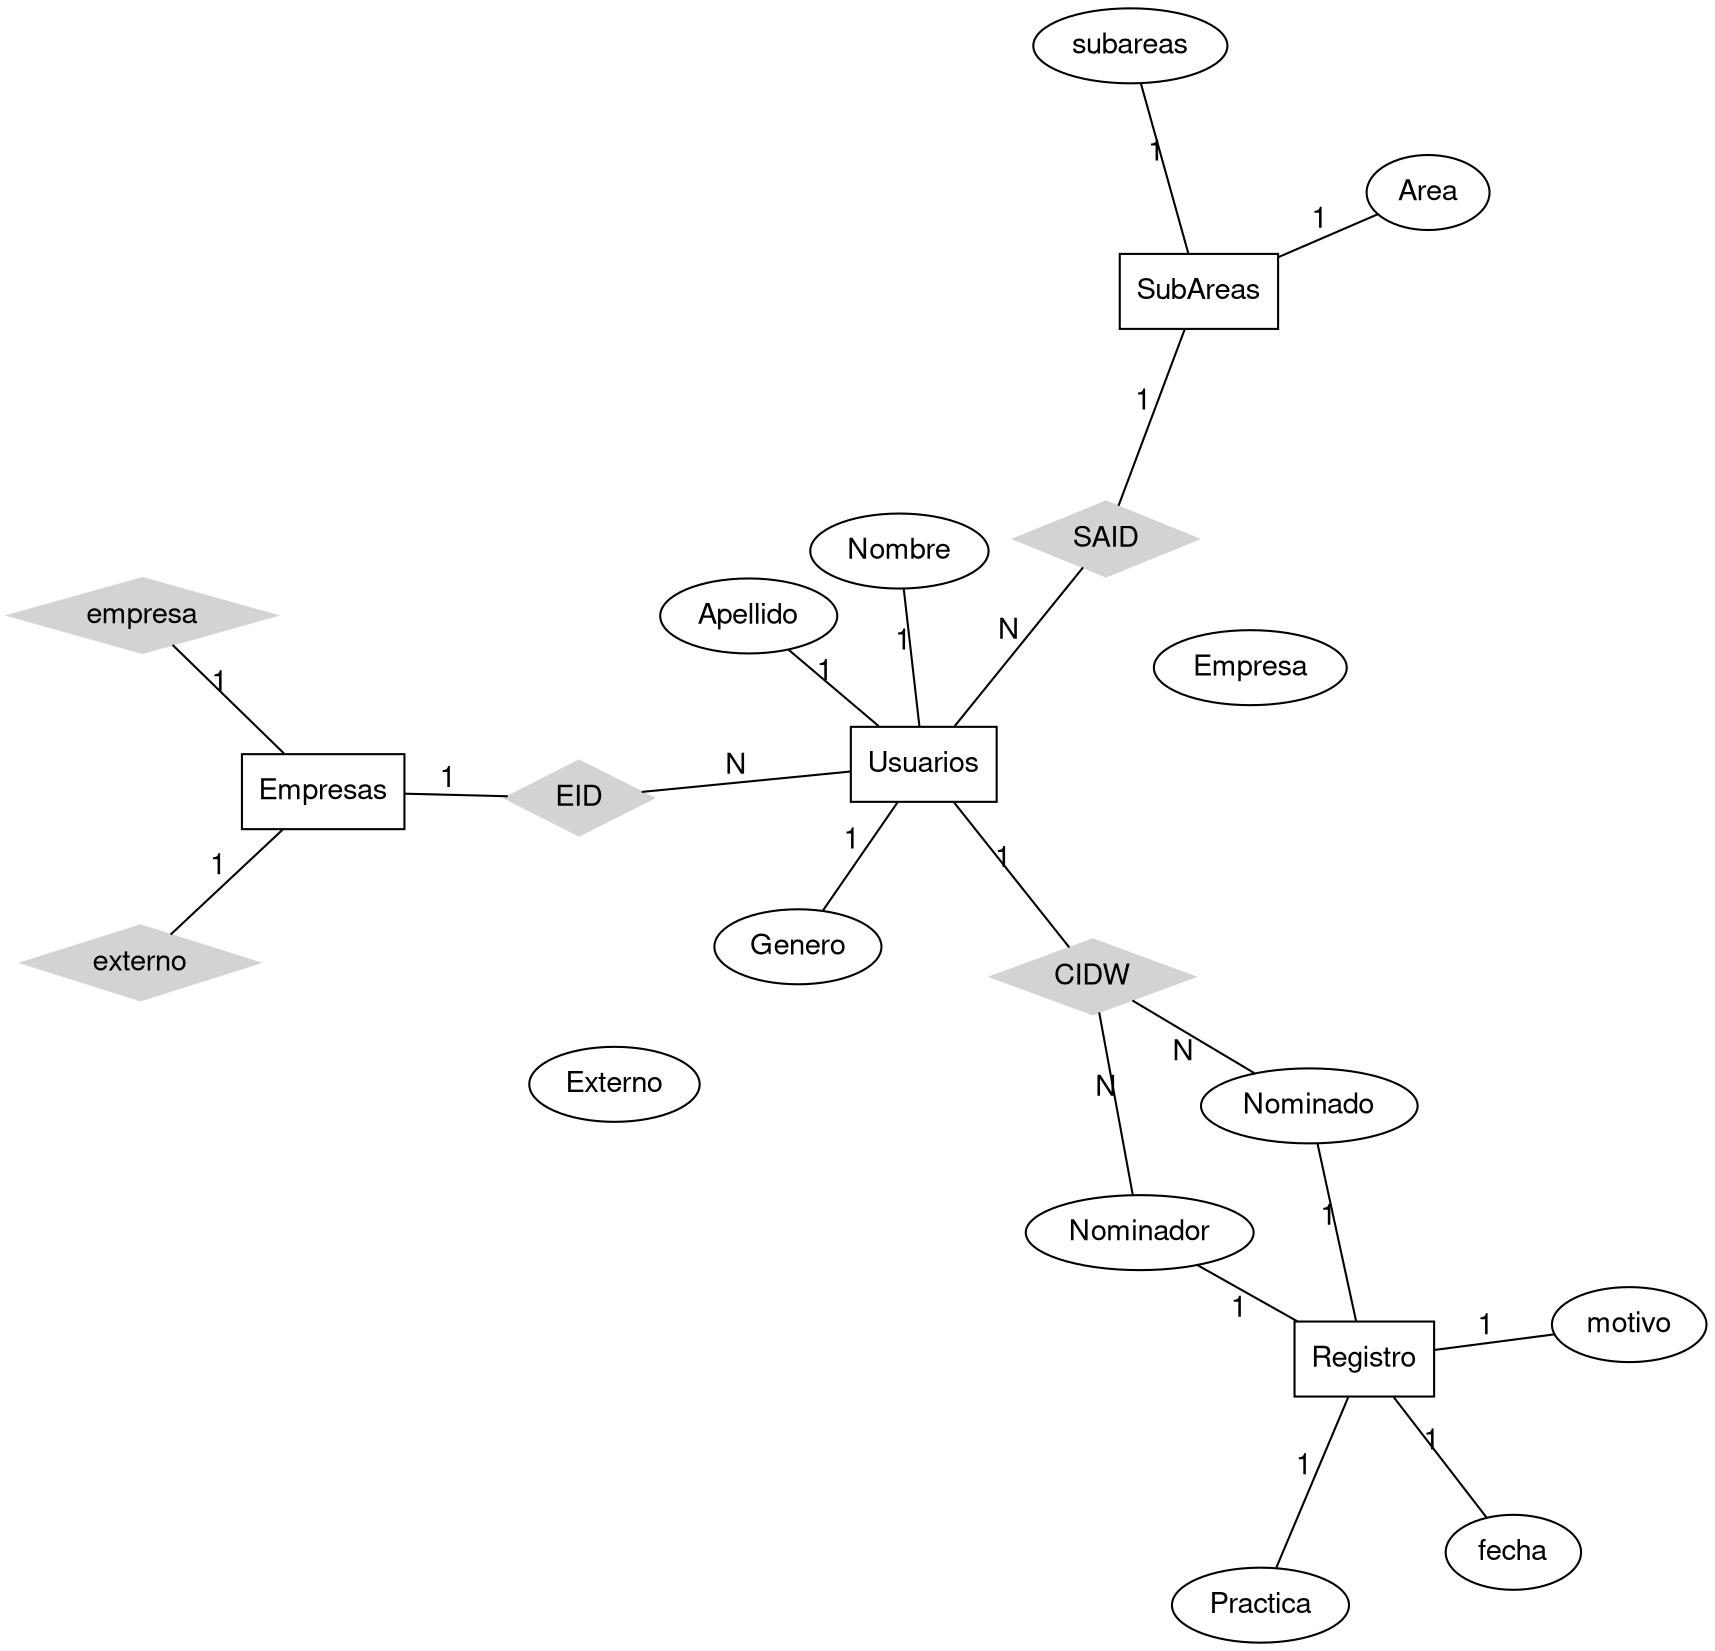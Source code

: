 graph ER {
    fontname = "Helvetica, Arial, sans-serif"
    node [fontname = "Helvetica, Arial, sans-serif"]
    edge [fontname = "Helvetica, Arial, sans-serif"]
    layout = neato
    node [shape = box] Usuarios; Registro; Empresas; SubAreas;
    node [shape = ellipse]
        Nombre;Apellido;Externo; Genero; Empresa; Area;
        Nominador;Nominado; Practica; motivo; fecha; subareas
    node [shape=diamond,style=filled,color=lightgrey]; CIDW; EID; SAID;

    Usuarios -- CIDW  [label = "1" len=1.50];
    Usuarios -- Nombre [label = "1" len=1.50];
    Usuarios -- Apellido [label = "1" len=1.50];
    Usuarios -- Genero [label = "1" len=1.50];
    Usuarios -- EID [label = "N" len=1.70];
    Usuarios -- SAID [label = "N" len=1.50];

    SubAreas -- SAID [label = "1" len=1.50];
    SubAreas -- Area [label = "1" len=1.50];
    SubAreas -- subareas [label = "1" len=1.50];

    Empresas -- EID [label = "1" len=1.50];
    Empresas -- empresa [label = "1" len=1.50];
    Empresas -- externo [label = "1" len=1.50];

    CIDW -- Nominador [label = "N" len=1.50];
    CIDW -- Nominado [label = "N" len=1.50];

    Registro -- Nominado [label = "1" len=1.50];
    Registro -- Nominador [label = "1" len=1.50];
    Registro -- Practica  [label = "1" len=1.50];
    Registro -- motivo [label = "1" len=1.50];
    Registro -- fecha [label = "1" len=1.50];

}